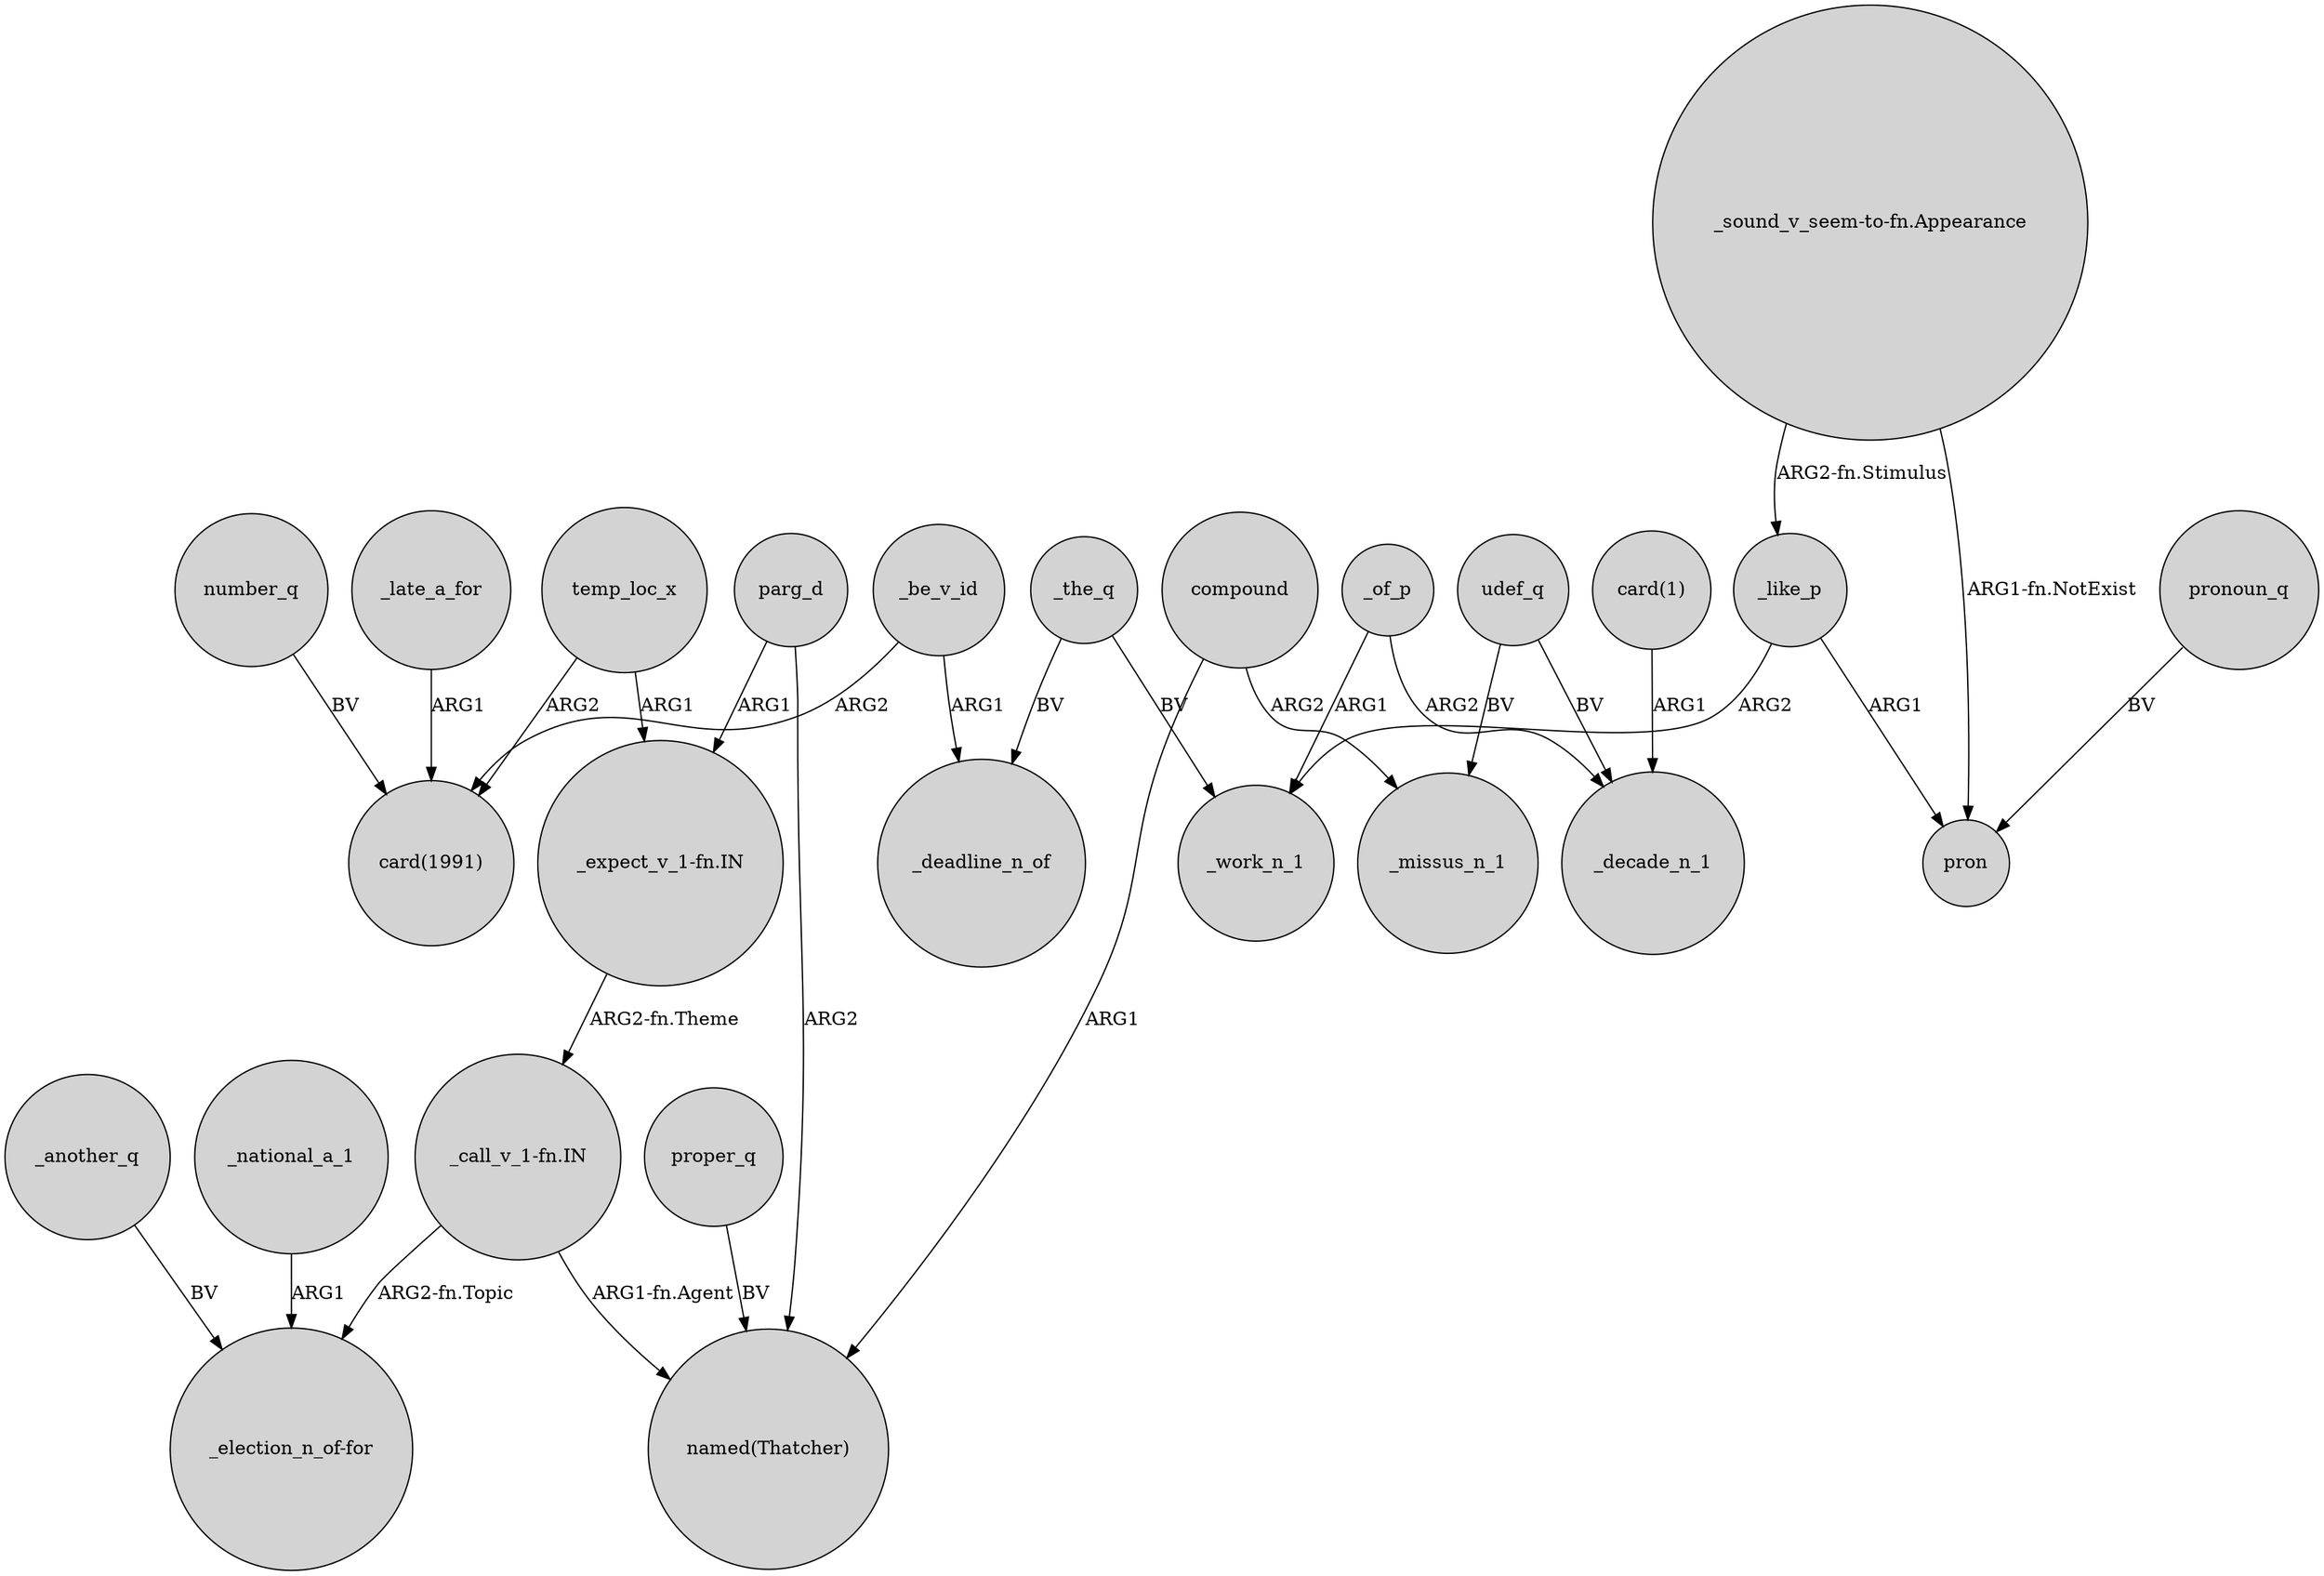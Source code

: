 digraph {
	node [shape=circle style=filled]
	_of_p -> _work_n_1 [label=ARG1]
	temp_loc_x -> "_expect_v_1-fn.IN" [label=ARG1]
	"_sound_v_seem-to-fn.Appearance" -> pron [label="ARG1-fn.NotExist"]
	"_call_v_1-fn.IN" -> "_election_n_of-for" [label="ARG2-fn.Topic"]
	_the_q -> _work_n_1 [label=BV]
	_late_a_for -> "card(1991)" [label=ARG1]
	compound -> _missus_n_1 [label=ARG2]
	_be_v_id -> "card(1991)" [label=ARG2]
	_national_a_1 -> "_election_n_of-for" [label=ARG1]
	_like_p -> pron [label=ARG1]
	udef_q -> _missus_n_1 [label=BV]
	temp_loc_x -> "card(1991)" [label=ARG2]
	_the_q -> _deadline_n_of [label=BV]
	_another_q -> "_election_n_of-for" [label=BV]
	compound -> "named(Thatcher)" [label=ARG1]
	"_sound_v_seem-to-fn.Appearance" -> _like_p [label="ARG2-fn.Stimulus"]
	pronoun_q -> pron [label=BV]
	"_expect_v_1-fn.IN" -> "_call_v_1-fn.IN" [label="ARG2-fn.Theme"]
	_like_p -> _work_n_1 [label=ARG2]
	parg_d -> "_expect_v_1-fn.IN" [label=ARG1]
	_of_p -> _decade_n_1 [label=ARG2]
	parg_d -> "named(Thatcher)" [label=ARG2]
	_be_v_id -> _deadline_n_of [label=ARG1]
	"card(1)" -> _decade_n_1 [label=ARG1]
	proper_q -> "named(Thatcher)" [label=BV]
	udef_q -> _decade_n_1 [label=BV]
	"_call_v_1-fn.IN" -> "named(Thatcher)" [label="ARG1-fn.Agent"]
	number_q -> "card(1991)" [label=BV]
}
